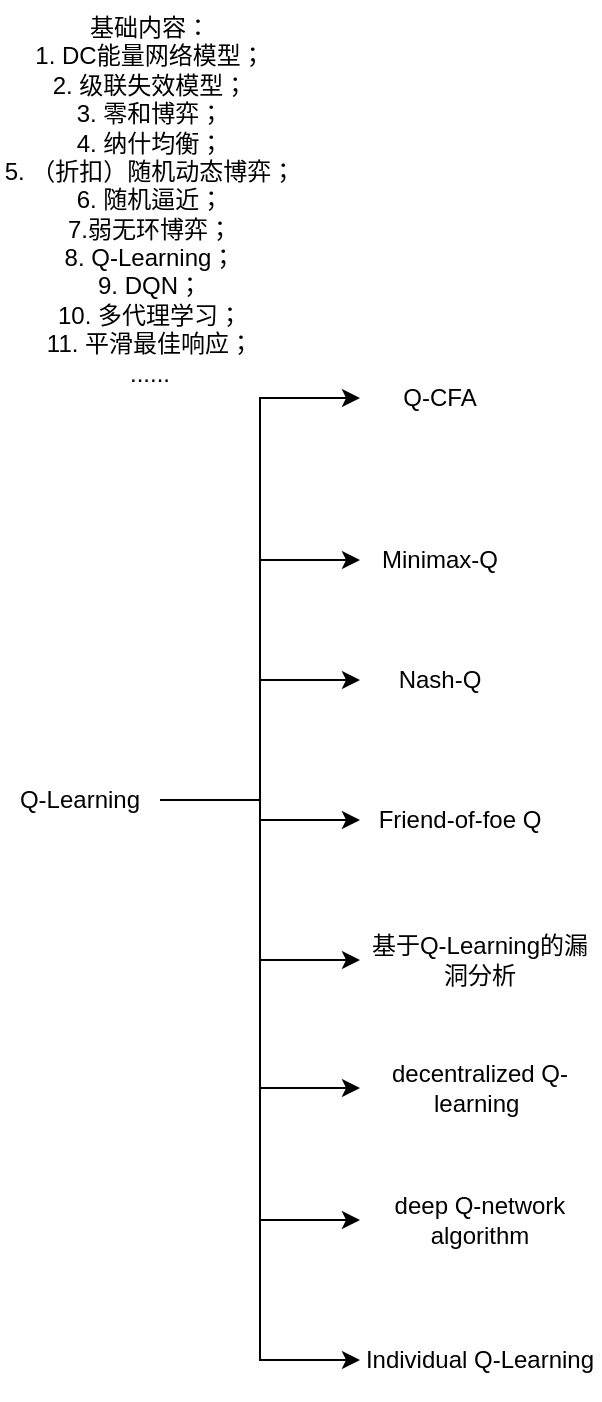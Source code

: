 <mxfile version="10.6.1" type="github"><diagram id="LrsQAIZiZUDH-0iQAyec" name="第 1 页"><mxGraphModel dx="1220" dy="715" grid="1" gridSize="10" guides="1" tooltips="1" connect="1" arrows="1" fold="1" page="1" pageScale="1" pageWidth="827" pageHeight="1169" math="0" shadow="0"><root><mxCell id="0"/><mxCell id="1" parent="0"/><mxCell id="xk48CzT1MJoQDRZH-8zf-1" value="基础内容：&lt;br&gt;1. DC能量网络模型；&lt;br&gt;2. 级联失效模型；&lt;br&gt;3. 零和博弈；&lt;br&gt;4. 纳什均衡；&lt;br&gt;5. （折扣）随机动态博弈；&lt;br&gt;6. 随机逼近；&lt;br&gt;7.弱无环博弈；&lt;br&gt;8. Q-Learning；&lt;br&gt;9. DQN；&lt;br&gt;10. 多代理学习；&lt;br&gt;11. 平滑最佳响应；&lt;br&gt;......&lt;br&gt;" style="text;html=1;strokeColor=none;fillColor=none;align=center;verticalAlign=middle;whiteSpace=wrap;rounded=0;" parent="1" vertex="1"><mxGeometry x="40" y="40" width="150" height="199" as="geometry"/></mxCell><mxCell id="6ufnXDGL_tmw7SVHyy_Q-1" value="Q-CFA" style="text;html=1;strokeColor=none;fillColor=none;align=center;verticalAlign=middle;whiteSpace=wrap;rounded=0;" vertex="1" parent="1"><mxGeometry x="220" y="219" width="80" height="40" as="geometry"/></mxCell><mxCell id="6ufnXDGL_tmw7SVHyy_Q-2" value="Minimax-Q" style="text;html=1;strokeColor=none;fillColor=none;align=center;verticalAlign=middle;whiteSpace=wrap;rounded=0;" vertex="1" parent="1"><mxGeometry x="220" y="300" width="80" height="40" as="geometry"/></mxCell><mxCell id="6ufnXDGL_tmw7SVHyy_Q-3" value="Nash-Q" style="text;html=1;strokeColor=none;fillColor=none;align=center;verticalAlign=middle;whiteSpace=wrap;rounded=0;" vertex="1" parent="1"><mxGeometry x="220" y="360" width="80" height="40" as="geometry"/></mxCell><mxCell id="6ufnXDGL_tmw7SVHyy_Q-4" value="Friend-of-foe Q" style="text;html=1;strokeColor=none;fillColor=none;align=center;verticalAlign=middle;whiteSpace=wrap;rounded=0;" vertex="1" parent="1"><mxGeometry x="220" y="430" width="100" height="40" as="geometry"/></mxCell><mxCell id="6ufnXDGL_tmw7SVHyy_Q-5" value="基于Q-Learning的漏洞分析" style="text;html=1;strokeColor=none;fillColor=none;align=center;verticalAlign=middle;whiteSpace=wrap;rounded=0;" vertex="1" parent="1"><mxGeometry x="220" y="500" width="120" height="40" as="geometry"/></mxCell><mxCell id="6ufnXDGL_tmw7SVHyy_Q-6" value="&lt;span&gt;decentralized Q-learning&amp;nbsp;&lt;/span&gt;&lt;br&gt;" style="text;html=1;strokeColor=none;fillColor=none;align=center;verticalAlign=middle;whiteSpace=wrap;rounded=0;" vertex="1" parent="1"><mxGeometry x="220" y="564" width="120" height="40" as="geometry"/></mxCell><mxCell id="6ufnXDGL_tmw7SVHyy_Q-7" value="deep Q-network algorithm" style="text;html=1;strokeColor=none;fillColor=none;align=center;verticalAlign=middle;whiteSpace=wrap;rounded=0;" vertex="1" parent="1"><mxGeometry x="220" y="630" width="120" height="40" as="geometry"/></mxCell><mxCell id="6ufnXDGL_tmw7SVHyy_Q-8" value="Individual Q-Learning" style="text;html=1;strokeColor=none;fillColor=none;align=center;verticalAlign=middle;whiteSpace=wrap;rounded=0;" vertex="1" parent="1"><mxGeometry x="220" y="700" width="120" height="40" as="geometry"/></mxCell><mxCell id="6ufnXDGL_tmw7SVHyy_Q-10" style="edgeStyle=orthogonalEdgeStyle;rounded=0;orthogonalLoop=1;jettySize=auto;html=1;entryX=0;entryY=0.5;entryDx=0;entryDy=0;" edge="1" parent="1" source="6ufnXDGL_tmw7SVHyy_Q-9" target="6ufnXDGL_tmw7SVHyy_Q-1"><mxGeometry relative="1" as="geometry"/></mxCell><mxCell id="6ufnXDGL_tmw7SVHyy_Q-11" style="edgeStyle=orthogonalEdgeStyle;rounded=0;orthogonalLoop=1;jettySize=auto;html=1;entryX=0;entryY=0.5;entryDx=0;entryDy=0;" edge="1" parent="1" source="6ufnXDGL_tmw7SVHyy_Q-9" target="6ufnXDGL_tmw7SVHyy_Q-2"><mxGeometry relative="1" as="geometry"/></mxCell><mxCell id="6ufnXDGL_tmw7SVHyy_Q-12" style="edgeStyle=orthogonalEdgeStyle;rounded=0;orthogonalLoop=1;jettySize=auto;html=1;entryX=0;entryY=0.5;entryDx=0;entryDy=0;" edge="1" parent="1" source="6ufnXDGL_tmw7SVHyy_Q-9" target="6ufnXDGL_tmw7SVHyy_Q-3"><mxGeometry relative="1" as="geometry"/></mxCell><mxCell id="6ufnXDGL_tmw7SVHyy_Q-13" style="edgeStyle=orthogonalEdgeStyle;rounded=0;orthogonalLoop=1;jettySize=auto;html=1;entryX=0;entryY=0.5;entryDx=0;entryDy=0;" edge="1" parent="1" source="6ufnXDGL_tmw7SVHyy_Q-9" target="6ufnXDGL_tmw7SVHyy_Q-4"><mxGeometry relative="1" as="geometry"/></mxCell><mxCell id="6ufnXDGL_tmw7SVHyy_Q-14" style="edgeStyle=orthogonalEdgeStyle;rounded=0;orthogonalLoop=1;jettySize=auto;html=1;entryX=0;entryY=0.5;entryDx=0;entryDy=0;" edge="1" parent="1" source="6ufnXDGL_tmw7SVHyy_Q-9" target="6ufnXDGL_tmw7SVHyy_Q-5"><mxGeometry relative="1" as="geometry"/></mxCell><mxCell id="6ufnXDGL_tmw7SVHyy_Q-15" style="edgeStyle=orthogonalEdgeStyle;rounded=0;orthogonalLoop=1;jettySize=auto;html=1;entryX=0;entryY=0.5;entryDx=0;entryDy=0;" edge="1" parent="1" source="6ufnXDGL_tmw7SVHyy_Q-9" target="6ufnXDGL_tmw7SVHyy_Q-6"><mxGeometry relative="1" as="geometry"/></mxCell><mxCell id="6ufnXDGL_tmw7SVHyy_Q-16" style="edgeStyle=orthogonalEdgeStyle;rounded=0;orthogonalLoop=1;jettySize=auto;html=1;entryX=0;entryY=0.5;entryDx=0;entryDy=0;" edge="1" parent="1" source="6ufnXDGL_tmw7SVHyy_Q-9" target="6ufnXDGL_tmw7SVHyy_Q-7"><mxGeometry relative="1" as="geometry"/></mxCell><mxCell id="6ufnXDGL_tmw7SVHyy_Q-17" style="edgeStyle=orthogonalEdgeStyle;rounded=0;orthogonalLoop=1;jettySize=auto;html=1;entryX=0;entryY=0.5;entryDx=0;entryDy=0;" edge="1" parent="1" source="6ufnXDGL_tmw7SVHyy_Q-9" target="6ufnXDGL_tmw7SVHyy_Q-8"><mxGeometry relative="1" as="geometry"/></mxCell><mxCell id="6ufnXDGL_tmw7SVHyy_Q-9" value="Q-Learning" style="text;html=1;strokeColor=none;fillColor=none;align=center;verticalAlign=middle;whiteSpace=wrap;rounded=0;" vertex="1" parent="1"><mxGeometry x="40" y="420" width="80" height="40" as="geometry"/></mxCell></root></mxGraphModel></diagram></mxfile>